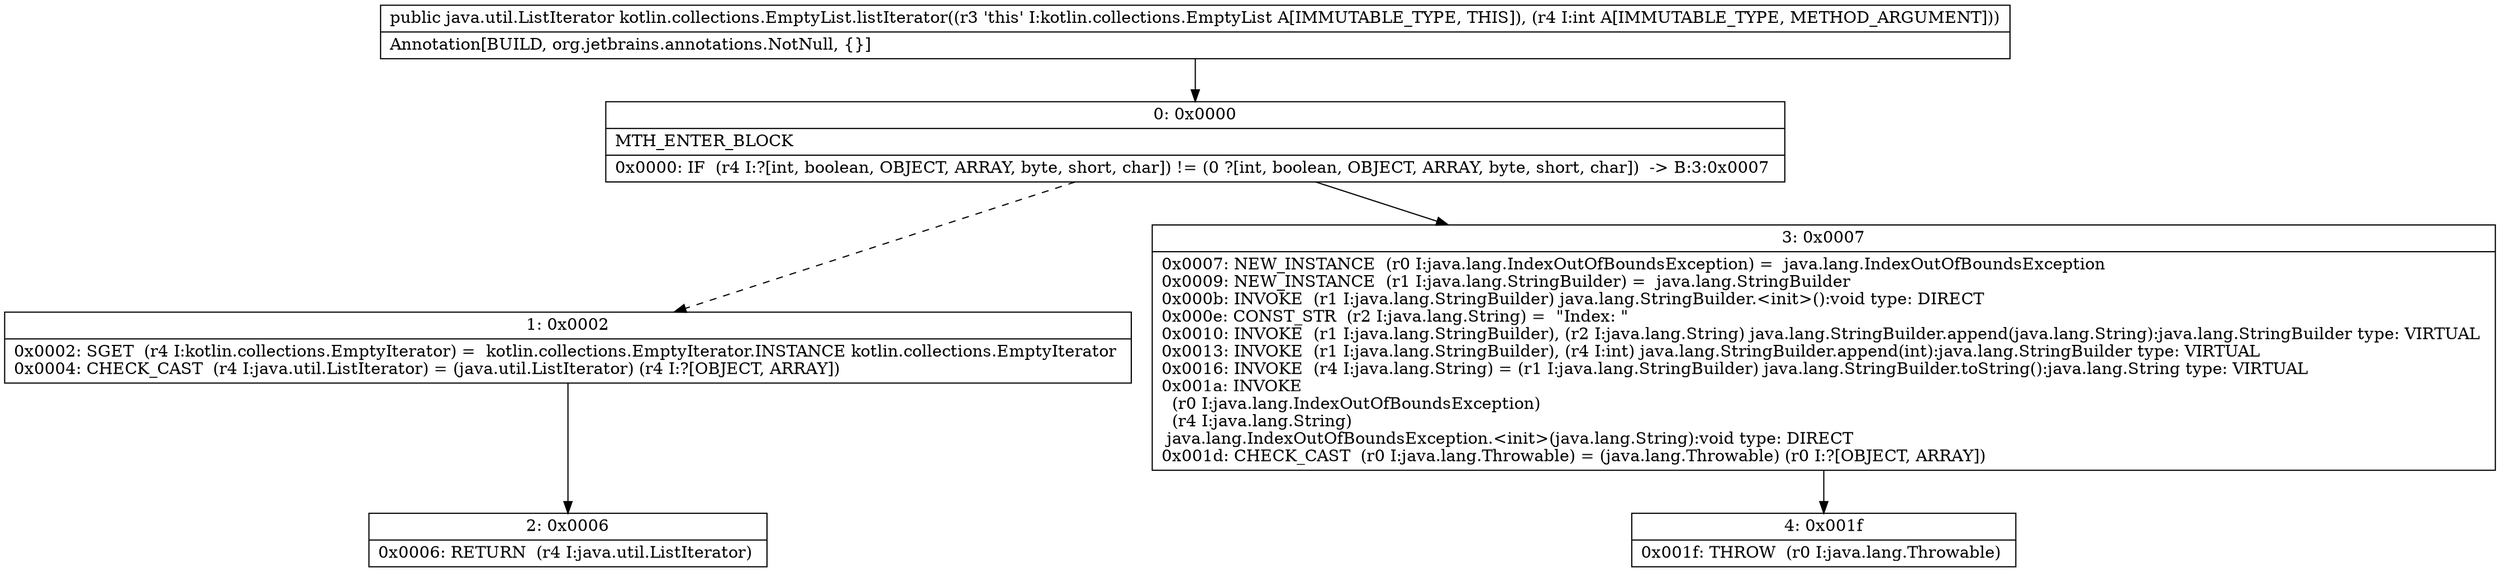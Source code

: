 digraph "CFG forkotlin.collections.EmptyList.listIterator(I)Ljava\/util\/ListIterator;" {
Node_0 [shape=record,label="{0\:\ 0x0000|MTH_ENTER_BLOCK\l|0x0000: IF  (r4 I:?[int, boolean, OBJECT, ARRAY, byte, short, char]) != (0 ?[int, boolean, OBJECT, ARRAY, byte, short, char])  \-\> B:3:0x0007 \l}"];
Node_1 [shape=record,label="{1\:\ 0x0002|0x0002: SGET  (r4 I:kotlin.collections.EmptyIterator) =  kotlin.collections.EmptyIterator.INSTANCE kotlin.collections.EmptyIterator \l0x0004: CHECK_CAST  (r4 I:java.util.ListIterator) = (java.util.ListIterator) (r4 I:?[OBJECT, ARRAY]) \l}"];
Node_2 [shape=record,label="{2\:\ 0x0006|0x0006: RETURN  (r4 I:java.util.ListIterator) \l}"];
Node_3 [shape=record,label="{3\:\ 0x0007|0x0007: NEW_INSTANCE  (r0 I:java.lang.IndexOutOfBoundsException) =  java.lang.IndexOutOfBoundsException \l0x0009: NEW_INSTANCE  (r1 I:java.lang.StringBuilder) =  java.lang.StringBuilder \l0x000b: INVOKE  (r1 I:java.lang.StringBuilder) java.lang.StringBuilder.\<init\>():void type: DIRECT \l0x000e: CONST_STR  (r2 I:java.lang.String) =  \"Index: \" \l0x0010: INVOKE  (r1 I:java.lang.StringBuilder), (r2 I:java.lang.String) java.lang.StringBuilder.append(java.lang.String):java.lang.StringBuilder type: VIRTUAL \l0x0013: INVOKE  (r1 I:java.lang.StringBuilder), (r4 I:int) java.lang.StringBuilder.append(int):java.lang.StringBuilder type: VIRTUAL \l0x0016: INVOKE  (r4 I:java.lang.String) = (r1 I:java.lang.StringBuilder) java.lang.StringBuilder.toString():java.lang.String type: VIRTUAL \l0x001a: INVOKE  \l  (r0 I:java.lang.IndexOutOfBoundsException)\l  (r4 I:java.lang.String)\l java.lang.IndexOutOfBoundsException.\<init\>(java.lang.String):void type: DIRECT \l0x001d: CHECK_CAST  (r0 I:java.lang.Throwable) = (java.lang.Throwable) (r0 I:?[OBJECT, ARRAY]) \l}"];
Node_4 [shape=record,label="{4\:\ 0x001f|0x001f: THROW  (r0 I:java.lang.Throwable) \l}"];
MethodNode[shape=record,label="{public java.util.ListIterator kotlin.collections.EmptyList.listIterator((r3 'this' I:kotlin.collections.EmptyList A[IMMUTABLE_TYPE, THIS]), (r4 I:int A[IMMUTABLE_TYPE, METHOD_ARGUMENT]))  | Annotation[BUILD, org.jetbrains.annotations.NotNull, \{\}]\l}"];
MethodNode -> Node_0;
Node_0 -> Node_1[style=dashed];
Node_0 -> Node_3;
Node_1 -> Node_2;
Node_3 -> Node_4;
}

